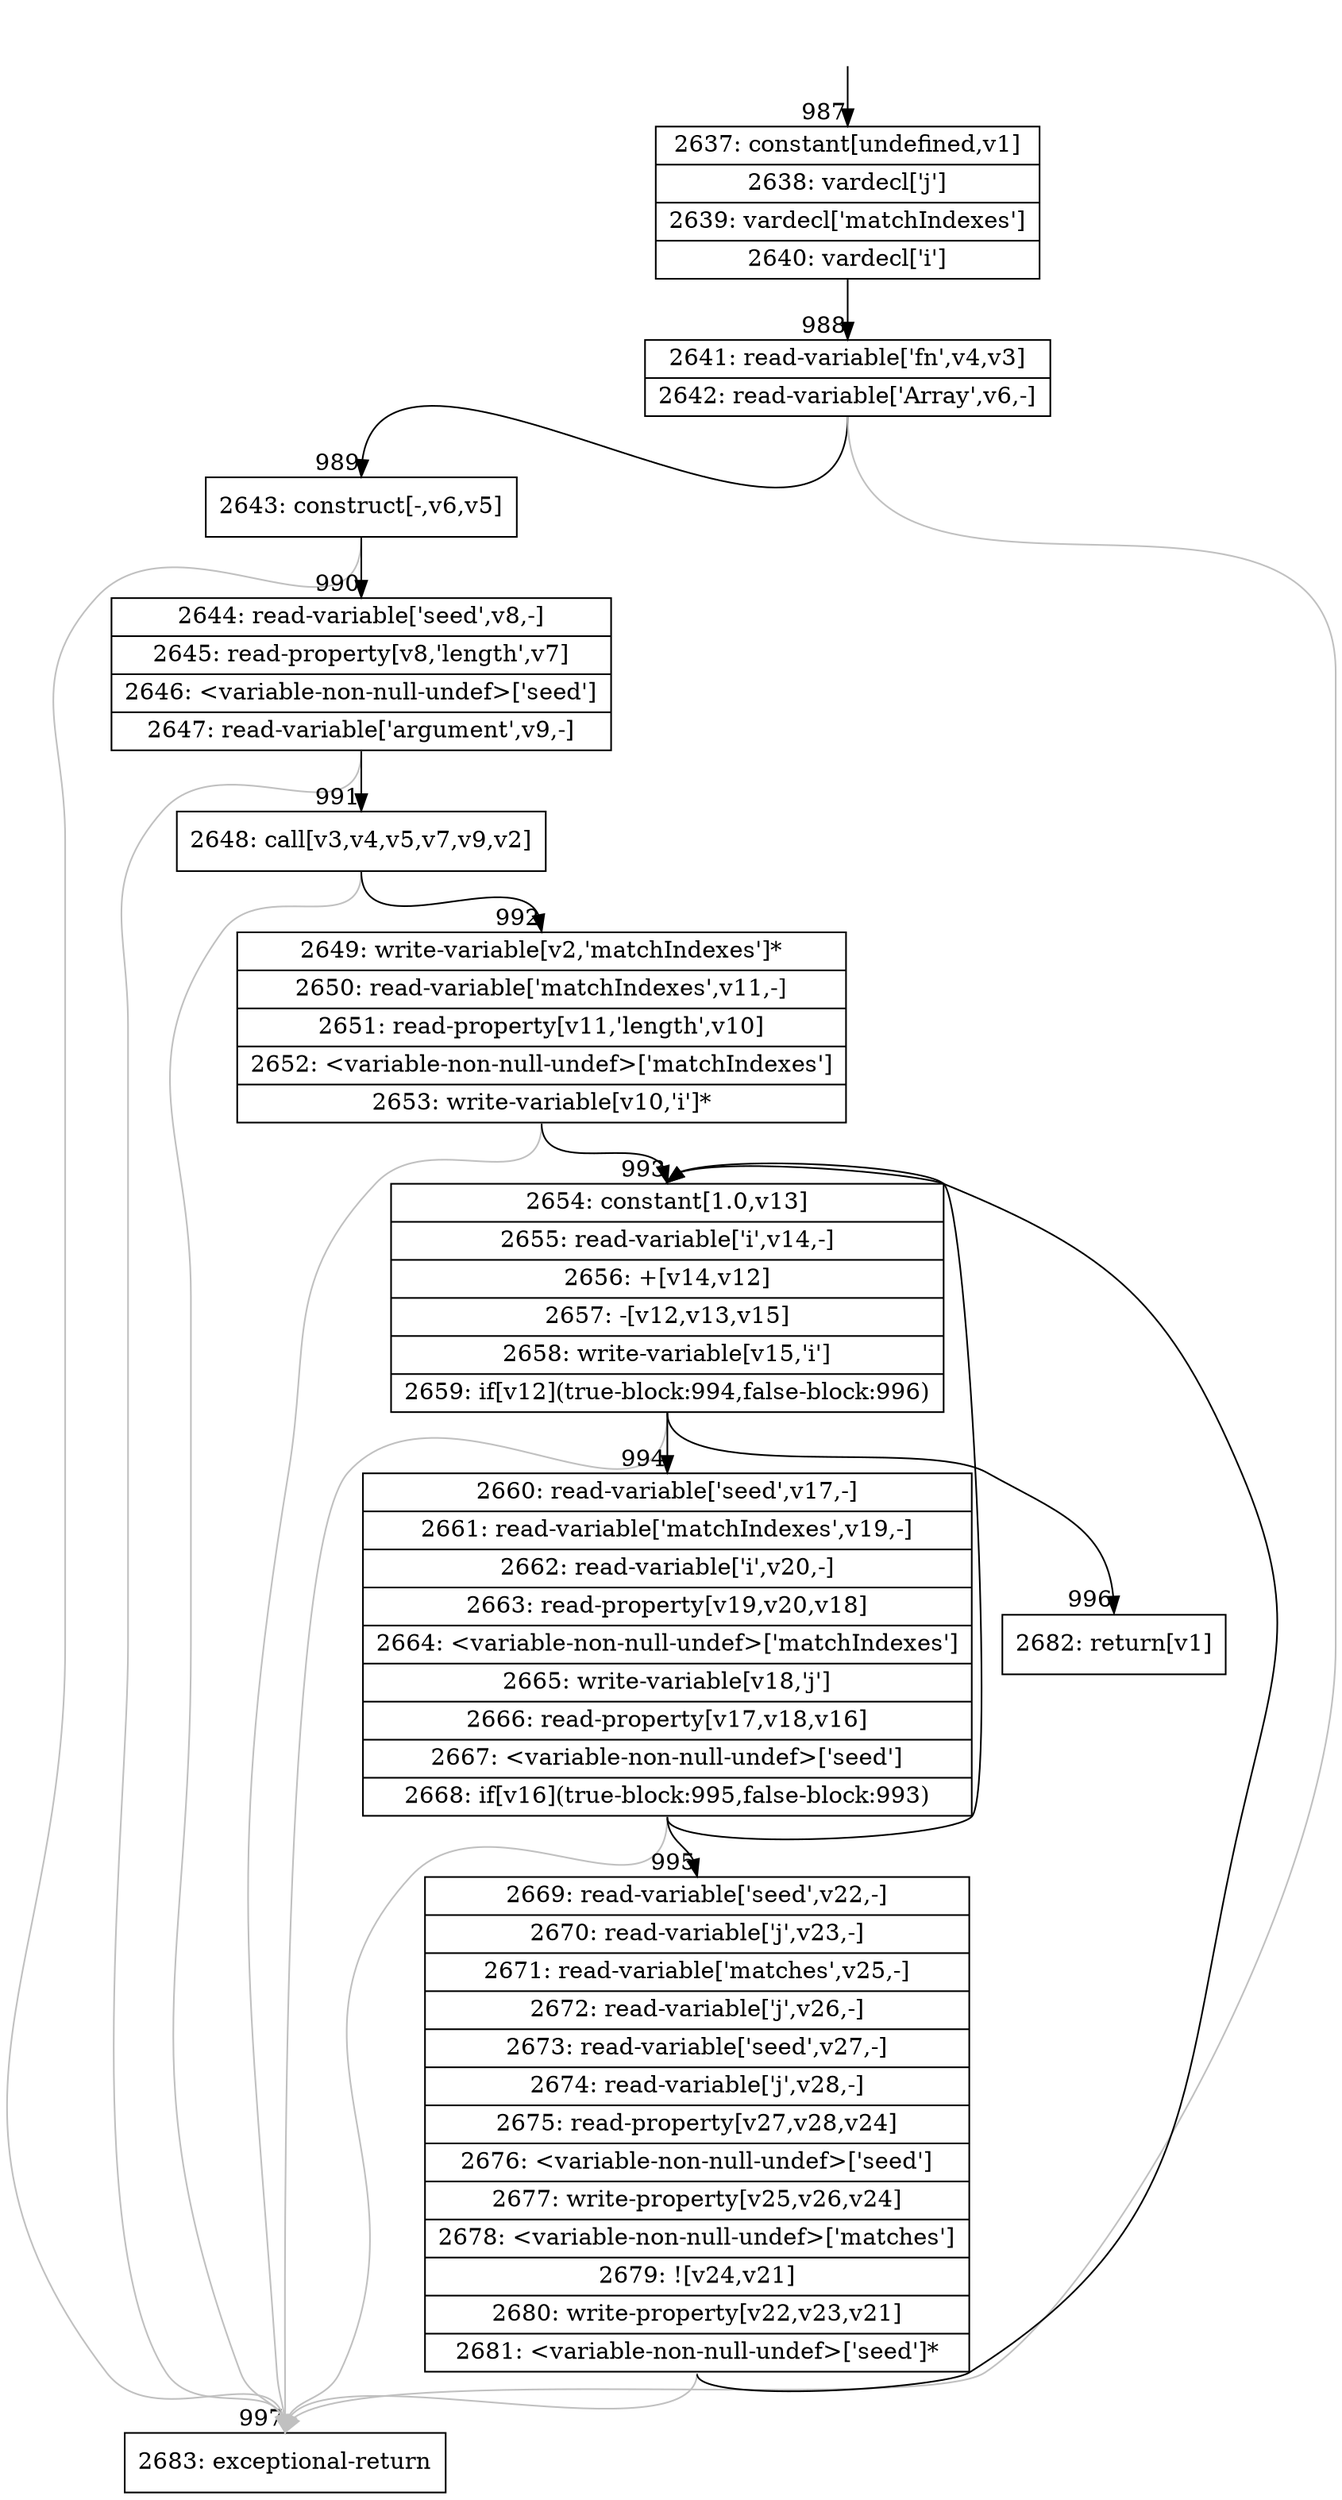 digraph {
rankdir="TD"
BB_entry73[shape=none,label=""];
BB_entry73 -> BB987 [tailport=s, headport=n, headlabel="    987"]
BB987 [shape=record label="{2637: constant[undefined,v1]|2638: vardecl['j']|2639: vardecl['matchIndexes']|2640: vardecl['i']}" ] 
BB987 -> BB988 [tailport=s, headport=n, headlabel="      988"]
BB988 [shape=record label="{2641: read-variable['fn',v4,v3]|2642: read-variable['Array',v6,-]}" ] 
BB988 -> BB989 [tailport=s, headport=n, headlabel="      989"]
BB988 -> BB997 [tailport=s, headport=n, color=gray, headlabel="      997"]
BB989 [shape=record label="{2643: construct[-,v6,v5]}" ] 
BB989 -> BB990 [tailport=s, headport=n, headlabel="      990"]
BB989 -> BB997 [tailport=s, headport=n, color=gray]
BB990 [shape=record label="{2644: read-variable['seed',v8,-]|2645: read-property[v8,'length',v7]|2646: \<variable-non-null-undef\>['seed']|2647: read-variable['argument',v9,-]}" ] 
BB990 -> BB991 [tailport=s, headport=n, headlabel="      991"]
BB990 -> BB997 [tailport=s, headport=n, color=gray]
BB991 [shape=record label="{2648: call[v3,v4,v5,v7,v9,v2]}" ] 
BB991 -> BB992 [tailport=s, headport=n, headlabel="      992"]
BB991 -> BB997 [tailport=s, headport=n, color=gray]
BB992 [shape=record label="{2649: write-variable[v2,'matchIndexes']*|2650: read-variable['matchIndexes',v11,-]|2651: read-property[v11,'length',v10]|2652: \<variable-non-null-undef\>['matchIndexes']|2653: write-variable[v10,'i']*}" ] 
BB992 -> BB993 [tailport=s, headport=n, headlabel="      993"]
BB992 -> BB997 [tailport=s, headport=n, color=gray]
BB993 [shape=record label="{2654: constant[1.0,v13]|2655: read-variable['i',v14,-]|2656: +[v14,v12]|2657: -[v12,v13,v15]|2658: write-variable[v15,'i']|2659: if[v12](true-block:994,false-block:996)}" ] 
BB993 -> BB994 [tailport=s, headport=n, headlabel="      994"]
BB993 -> BB996 [tailport=s, headport=n, headlabel="      996"]
BB993 -> BB997 [tailport=s, headport=n, color=gray]
BB994 [shape=record label="{2660: read-variable['seed',v17,-]|2661: read-variable['matchIndexes',v19,-]|2662: read-variable['i',v20,-]|2663: read-property[v19,v20,v18]|2664: \<variable-non-null-undef\>['matchIndexes']|2665: write-variable[v18,'j']|2666: read-property[v17,v18,v16]|2667: \<variable-non-null-undef\>['seed']|2668: if[v16](true-block:995,false-block:993)}" ] 
BB994 -> BB995 [tailport=s, headport=n, headlabel="      995"]
BB994 -> BB993 [tailport=s, headport=n]
BB994 -> BB997 [tailport=s, headport=n, color=gray]
BB995 [shape=record label="{2669: read-variable['seed',v22,-]|2670: read-variable['j',v23,-]|2671: read-variable['matches',v25,-]|2672: read-variable['j',v26,-]|2673: read-variable['seed',v27,-]|2674: read-variable['j',v28,-]|2675: read-property[v27,v28,v24]|2676: \<variable-non-null-undef\>['seed']|2677: write-property[v25,v26,v24]|2678: \<variable-non-null-undef\>['matches']|2679: ![v24,v21]|2680: write-property[v22,v23,v21]|2681: \<variable-non-null-undef\>['seed']*}" ] 
BB995 -> BB993 [tailport=s, headport=n]
BB995 -> BB997 [tailport=s, headport=n, color=gray]
BB996 [shape=record label="{2682: return[v1]}" ] 
BB997 [shape=record label="{2683: exceptional-return}" ] 
}
